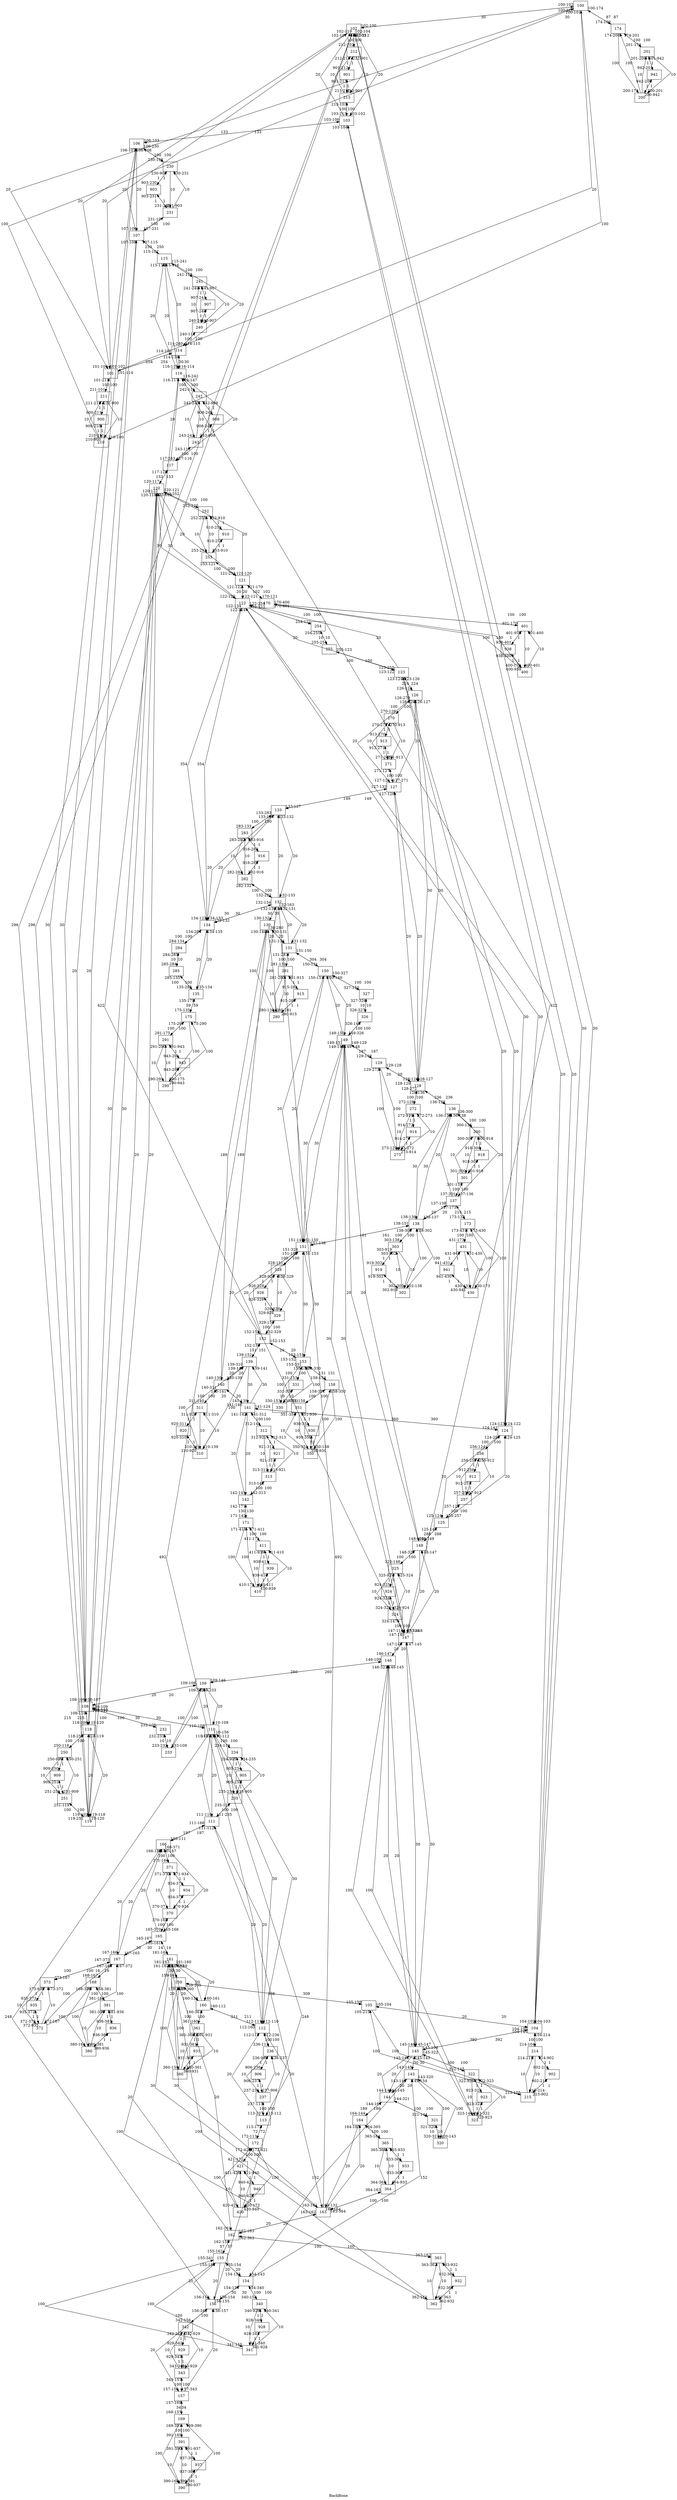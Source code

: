 digraph Test {

	/*compound=true*/
	node [shape=box];
	edge [len=3];
	overlap = scale;
	splines = false;
	label = BackBone;
	//orientation = portrait;
	/*Instantiation of nodes, required to successfully calling .get_node_list() 		(pydot) */
	
	//Backbone nodes

	100[group=S, comment=PID1 ]; 102[group=S, comment=PID1 ]; 101[group=S, comment=PID1 ]; 103[group=S, comment=PID1 ]; //Hamburg
	104[group=S, comment=PID1 ]; 105[group=S, comment=PID1 ]; //Hamburg
	106[group=S, comment=PID2 ]; 107[group=S, comment=PID2 ]; 108[group=S, comment=PID2 ]; 109[group=S, comment=PID2 ]; //Hannover
	110[group=S, comment=PID2 ]; 111[group=S, comment=PID2 ]; 112[group=S, comment=PID2 ]; 113[group=S, comment=PID2 ]; //Hannover
	114[group=S, comment=PID3 ]; 115[group=S, comment=PID3 ]; 116[group=S, comment=PID3 ]; 117[group=S, comment=PID3 ]; //Berlin
	118[group=S, comment=PID4 ]; 119[group=S, comment=PID4 ]; 120[group=S, comment=PID4 ]; 121[group=S, comment=PID4 ]; //Leipzig
	122[group=S, comment=PID4 ]; 123[group=S, comment=PID4 ]; 124[group=S, comment=PID4 ]; 125[group=S, comment=PID4 ]; //Leipzig
	126[group=S, comment=PID5 ]; 127[group=S, comment=PID5 ]; 128[group=S, comment=PID5 ]; 129[group=S, comment=PID5 ]; //Nürnberg
	130[group=S, comment=PID6 ]; 131[group=S, comment=PID6 ]; 132[group=S, comment=PID6 ]; 133[group=S, comment=PID6 ]; //München
	134[group=S, comment=PID6 ]; 135[group=S, comment=PID6 ]; //München
	136[group=S, comment=PID7 ]; 137[group=S, comment=PID7 ]; 138[group=S, comment=PID7 ]; //Ulm
	139[group=S, comment=PID8 ]; 140[group=S, comment=PID8 ]; 141[group=S, comment=PID8 ]; 142[group=S, comment=PID8 ]; //Stuttgart
	143[group=S, comment=PID9 ]; 144[group=S, comment=PID9 ]; 145[group=S, comment=PID9 ]; 146[group=S, comment=PID9 ]; //Frankfurt
	147[group=S, comment=PID9 ]; 148[group=S, comment=PID9 ]; 149[group=S, comment=PID9 ]; 150[group=S, comment=PID9 ]; //Frankfurt
	151[group=S, comment=PID9 ]; 152[group=S, comment=PID9 ]; 153[group=S, comment=PID9 ]; //Frankfurt
	154[group=S, comment=PID10 ]; 155[group=S, comment=PID10 ]; 156[group=S, comment=PID10 ]; 157[group=S, comment=PID10 ]; //182[group=S, comment=PID ]; //Köln
	158[group=S, comment=PID11 ]; //Bonn
	159[group=S, comment=PID12 ]; 160[group=S, comment=PID12 ]; 161[group=S, comment=PID12 ]; 162[group=S, comment=PID12 ]; //Essen
	163[group=S, comment=PID12 ]; 164[group=S, comment=PID12 ];//Essen
	165[group=S, comment=PID13 ]; 166[group=S, comment=PID13 ]; 167[group=S, comment=PID13 ]; //Bochum
	168[group=S, comment=PID14 ]; //Dortmund
	169[group=S, comment=PID15 ]; //Düsseldorf
	170[group=S, comment=PID16 ]; //Dresden
	171[group=S, comment=PID17 ]; //Freiburg
	172[group=S, comment=PID18 ]; //Wolfsburg
	173[group=S, comment=PID19 ]; //Augsburg
	174[group=S, comment=PID20 ]; //Kiel
	175[group=S, comment=PID21 ]; //Landshut

	//Aggregation Network
	200[group=A, comment=PID20 ]; 201[group=A, comment=PID20 ]; //Kiel
	210[group=A, comment=PID1 ]; 211[group=A, comment=PID1 ]; 212[group=A, comment=PID1 ]; 213[group=A, comment=PID1 ]; //Hamburg
	214[group=A, comment=PID1 ]; 215[group=A, comment=PID1 ]; //Hamburg
	230[group=A, comment=PID2 ]; 231[group=A, comment=PID2 ]; 232[group=A, comment=PID2 ]; 233[group=A, comment=PID2 ]; //Hannover
	234[group=A, comment=PID2 ]; 235[group=A, comment=PID2 ]; 236[group=A, comment=PID2 ]; 237[group=A, comment=PID2 ]; //Hannover
	240[group=A, comment=PID3 ]; 241[group=A, comment=PID3 ]; 242[group=A, comment=PID3 ]; 243[group=A, comment=PID3 ]; //Berlin
	250[group=A, comment=PID4 ]; 251[group=A, comment=PID4 ]; 252[group=A, comment=PID4 ]; 253[group=A, comment=PID4 ]; //Leipzig
	254[group=A, comment=PID4 ]; 255[group=A, comment=PID4 ]; 256[group=A, comment=PID4 ]; 257[group=A, comment=PID4 ]; //Leipzig
	280[group=A, comment=PID6 ]; 281[group=A, comment=PID6 ]; 282[group=A, comment=PID6 ]; 283[group=A, comment=PID6 ]; //München
	284[group=A, comment=PID6 ]; 285[group=A, comment=PID6 ]; //München
	270[group=A, comment=PID5 ]; 271[group=A, comment=PID5 ]; 272[group=A, comment=PID5 ]; 273[group=A, comment=PID5 ]; //Nürnberg
	290[group=A, comment=PID21 ]; 291[group=A, comment=PID21 ]; //Landshut
	300[group=A, comment=PID7 ]; 301[group=A, comment=PID7 ]; 302[group=A, comment=PID7 ]; 303[group=A, comment=PID7 ]; //Ulm
	310[group=A, comment=PID8 ]; 311[group=A, comment=PID8 ]; 312[group=A, comment=PID8 ]; 313[group=A, comment=PID8 ]; //Stuttgart
	320[group=A, comment=PID9 ]; 321[group=A, comment=PID9 ]; 322[group=A, comment=PID9 ]; 323[group=A, comment=PID9 ]; //Frankfurt
	324[group=A, comment=PID9 ]; 325[group=A, comment=PID9 ]; 326[group=A, comment=PID9 ]; 327[group=A, comment=PID9 ]; //Frankfurt
	328[group=A, comment=PID9 ]; 329[group=A, comment=PID9 ]; 330[group=A, comment=PID9 ]; 331[group=A, comment=PID9 ]; //Frankfurt
	340[group=A, comment=PID10 ]; 341[group=A, comment=PID10 ]; 342[group=A, comment=PID10 ]; 343[group=A, comment=PID10 ]; //Köln
	350[group=A, comment=PID11 ]; 351[group=A, comment=PID11 ]; //Bonn
	360[group=A, comment=PID12 ]; 361[group=A, comment=PID12 ]; 362[group=A, comment=PID12 ]; 363[group=A, comment=PID12 ]; //Essen
	364[group=A, comment=PID12 ]; 365[group=A, comment=PID12 ]; //Essen
	370[group=A, comment=PID13 ]; 371[group=A, comment=PID13 ]; 372[group=A, comment=PID13 ]; 373[group=A, comment=PID13 ]; //Bochum
	380[group=A, comment=PID14 ]; 381[group=A, comment=PID14 ]; //Dortmund
	390[group=A, comment=PID15 ]; 391[group=A, comment=PID15 ]; //Düsseldorf
	400[group=A, comment=PID16 ]; 401[group=A, comment=PID16 ]; //Dresden
	410[group=A, comment=PID17 ]; 411[group=A, comment=PID17 ]; //Freiburg
	420[group=A, comment=PID18 ]; 421[group=A, comment=PID18 ]; //Wolfsburg
	430[group=A, comment=PID19 ]; 431[group=A, comment=PID19 ]; //Augsburg
	
	//Vantage Points
	900[group=V, comment=PID0]; 901[group=V, comment=PID0]; 902[group=V, comment=PID0]; 903[group=V, comment=PID0]; //904[group=V, comment=PID0]; 
	905[group=V, comment=PID0]; 906[group=V, comment=PID0]; 907[group=V, comment=PID0]; 908[group=V, comment=PID0]; 
	909[group=V, comment=PID0]; 910[group=V, comment=PID0]; //911[group=V, comment=PID0]; 
	912[group=V, comment=PID0]; 913[group=V, comment=PID0]; 914[group=V, comment=PID0];
	915[group=V, comment=PID0]; 916[group=V, comment=PID0]; //917[group=V, comment=PID0]; 
	918[group=V, comment=PID0]; 919[group=V, comment=PID0]; 
	920[group=V, comment=PID0]; 921[group=V, comment=PID0]; //922[group=V, comment=PID0]; 
	923[group=V, comment=PID0]; 924[group=V, comment=PID0]; //925[group=V, comment=PID0]; 
	926[group=V, comment=PID0]; //927[group=V, comment=PID0]; 
	928[group=V, comment=PID0]; 929[group=V, comment=PID0]; 
	930[group=V, comment=PID0]; 931[group=V, comment=PID0]; 932[group=V, comment=PID0]; 933[group=V, comment=PID0]; 934[group=V, comment=PID0]; 
	935[group=V, comment=PID0]; 936[group=V, comment=PID0]; 937[group=V, comment=PID0]; 938[group=V, comment=PID0]; 939[group=V, comment=PID0];
	940[group=V, comment=PID0]; 941[group=V, comment=PID0]; 942[group=V, comment=PID0]; 943[group=V, comment=PID0]; 
	

	//Core edges

	//hamburg
	100 -> 174	[label=87,headlabel="174-100" ,alias = 1,latency=0.290];
	101 -> 114	[label=254,headlabel="114-101" ,alias = 1,latency=0.847];
	102 -> 119	[label=296,headlabel="119-102" ,alias = 1,latency=0.987];
	103 -> 106	[label=133,headlabel="106-103" ,alias = 1,latency=0.443];
	104 -> 145	[label=392,headlabel="145-104" ,alias = 1,latency=1.307];
	105 -> 159	[label=308,headlabel="159-105" ,alias = 1,latency=1.027];
	//Hannover
	106 -> 103	[label=133,headlabel="103-106" ,alias = 1,latency=0.443];
	107 -> 115	[label=250,headlabel="115-107" ,alias = 1,latency=0.833];
	108 -> 118	[label=215,headlabel="118-108" ,alias = 1,latency=0.717];
	109 -> 146	[label=260,headlabel="146-109" ,alias = 1,latency=0.867];
	110 -> 156	[label=248,headlabel="156-110" ,alias = 1,latency=0.827];
	111 -> 166	[label=197,headlabel="166-111" ,alias = 1,latency=0.657];
	112 -> 160	[label=211,headlabel="160-112" ,alias = 1,latency=0.703];
	113 -> 172	[label=72,headlabel="172-113" ,alias = 1,latency=0.240];
	//Berlin
	114 -> 101	[label=254,headlabel="101-114" ,alias = 1,latency=0.847];
	115 -> 107	[label=250,headlabel="107-115" ,alias = 1,latency=0.833];
	116 -> 147	[label=422,headlabel="147-116" ,alias = 1,latency=1.407];
	117 -> 120	[label=153,headlabel="120-117" ,alias = 1,latency=0.510];
	//Leipzig
	118 -> 108	[label=215,headlabel="108-118" ,alias = 1,latency=0.717];
	119 -> 102	[label=296,headlabel="102-119" ,alias = 1,latency=0.987];
	120 -> 117	[label=153,headlabel="117-120" ,alias = 1,latency=0.510];
	121 -> 170	[label=102,headlabel="170-121" ,alias = 1,latency=0.340];
	122 -> 134	[label=354,headlabel="134-122" ,alias = 1,latency=1.180];
	123 -> 126	[label=224,headlabel="126-123" ,alias = 1,latency=0.747];
	124 -> 141	[label=360,headlabel="141-124" ,alias = 1,latency=1.200];
	125 -> 148	[label=288,headlabel="148-125" ,alias = 1,latency=0.960];
	//Nürnberg
	126 -> 123	[label=224,headlabel="123-126" ,alias = 1,latency=0.747];
	127 -> 133	[label=149,headlabel="133-127" ,alias = 1,latency=0.497];
	128 -> 136	[label=236,headlabel="136-128" ,alias = 1,latency=0.787];
	129 -> 149	[label=187,headlabel="149-129" ,alias = 1,latency=0.623];
	//Müchen
	130 -> 140	[label=189,headlabel="140-130" ,alias = 1,latency=0.630];
	131 -> 150	[label=304,headlabel="150-131" ,alias = 1,latency=1.014];
	132 -> 163	[label=492,headlabel="163-132" ,alias = 1,latency=1.641];
	133 -> 127	[label=149,headlabel="127-133" ,alias = 1,latency=0.497];
	134 -> 122	[label=354,headlabel="122-134" ,alias = 1,latency=1.180];
	135 -> 175	[label=59,headlabel="175-135" ,alias = 1,latency=0.196];
	//Landshut
	175 -> 135	[label=59,headlabel="135-175" ,alias = 1,latency=0.196];
	//ULM
	136 -> 128	[label=236,headlabel="128-136" ,alias = 1,latency=0.787];
	137 -> 173	[label=215,headlabel="173-137" ,alias = 1,latency=0.717];
	138 -> 151	[label=161,headlabel="151-138" ,alias = 1,latency=0.537];
	//Stuttgart
	139 -> 152	[label=151,headlabel="152-139" ,alias = 1,latency=0.503];
	140 -> 130	[label=189,headlabel="130-140" ,alias = 1,latency=0.630];
	141 -> 124	[label=360,headlabel="124-141" ,alias = 1,latency=1.200];
	142 -> 171	[label=130,headlabel="171-142" ,alias = 1,latency=0.433];
	//FRANKFURT
	143 -> 154	[label=152,headlabel="154-143" ,alias = 1,latency=0.507];
	144 -> 164	[label=189,headlabel="164-144" ,alias = 1,latency=0.630];
	145 -> 104	[label=392,headlabel="104-145" ,alias = 1,latency=1.307];
	146 -> 109	[label=260,headlabel="109-146" ,alias = 1,latency=0.867];
	147 -> 116	[label=422,headlabel="116-147" ,alias = 1,latency=1.407];
	148 -> 125	[label=288,headlabel="125-148" ,alias = 1,latency=0.960];
	149 -> 129	[label=187,headlabel="129-149" ,alias = 1,latency=0.623];
	150 -> 131	[label=304,headlabel="131-150" ,alias = 1,latency=1.014];
	151 -> 138	[label=161,headlabel="138-151" ,alias = 1,latency=0.537];
	152 -> 139	[label=151,headlabel="139-152" ,alias = 1,latency=0.503];
	153 -> 158	[label=131,headlabel="158-153" ,alias = 1,latency=0.436];
	//Köln
	154 -> 143	[label=152,headlabel="143-154" ,alias = 1,latency=0.507];
	155 -> 162	[label=57,headlabel="162-155" ,alias = 1,latency=0.190];
	156 -> 110	[label=248,headlabel="110-156" ,alias = 1,latency=0.827];
	157 -> 169	[label=34,headlabel="169-157" ,alias = 1,latency=0.113];
	//BONN
	158 -> 153	[label=131,headlabel="153-158" ,alias = 1,latency=0.436];
	//ESSEN
	159 -> 105	[label=308,headlabel="105-159" ,alias = 1,latency=1.027];
	160 -> 112	[label=211,headlabel="112-160" ,alias = 1,latency=0.703];
	161 -> 165	[label=14,headlabel="165-161" ,alias = 1,latency=0.046];
	162 -> 155	[label=57,headlabel="155-162" ,alias = 1,latency=0.190];
	163 -> 132	[label=492,headlabel="132-163" ,alias = 1,latency=1.641];
	164 -> 144	[label=189,headlabel="144-164" ,alias = 1,latency=0.630];
	//BOCHUM
	165 -> 161	[label=14,headlabel="161-165" ,alias = 1,latency=0.046];
	166 -> 111	[label=197,headlabel="111-166" ,alias = 1,latency=0.657];
	167 -> 168	[label=16,headlabel="168-167" ,alias = 1,latency=0.053];
	//Dortmund
	168 -> 167	[label=16,headlabel="167-168" ,alias = 1,latency=0.053];
	//Düsseldorf
	169 -> 157	[label=34,headlabel="157-169" ,alias = 1,latency=0.113];
	//DRESDEN
	170 -> 121	[label=102,headlabel="121-170" ,alias = 1,latency=0.340];
	//FREIBURG
	171 -> 142	[label=130,headlabel="142-171" ,alias = 1,latency=0.433];
	//Wolfsburg
	172 -> 113	[label=72,headlabel="113-172" ,alias = 1,latency=0.240];
	//Augsburg
	173 -> 137	[label=215,headlabel="137-173" ,alias = 1,latency=0.717];
	//Kiel
	174 -> 100	[label=87,headlabel="100-174" ,alias = 1,latency=0.290];
	



	//Hamburg
	100 -> 101	[label=20,headlabel="101-100" ,alias=1,latency=4];
	100 -> 102	[label=30,headlabel="102-100" ,alias=1,latency=4];
	100 -> 210	[label=100,headlabel="210-100" ,alias=1,latency=4];
	210 -> 100	[label=100,headlabel="100-210" ,alias=1,latency=4];
	210 -> 211	[label=10,headlabel="211-210" ,alias=1,latency=4];
	101 -> 100	[label=20,headlabel="100-101" ,alias=1,latency=4];
	101 -> 102	[label=20,headlabel="102-101" ,alias=1,latency=4];
	101 -> 211	[label=100,headlabel="211-101" ,alias=1,latency=4];
	211 -> 210	[label=10,headlabel="210-211" ,alias=1,latency=4];
	211 -> 101	[label=100,headlabel="101-211" ,alias=1,latency=4];
	102 -> 100	[label=30,headlabel="100-102" ,alias=1,latency=4];
	102 -> 101	[label=20,headlabel="101-102" ,alias=1,latency=4];
	102 -> 103	[label=20,headlabel="103-102" ,alias=1,latency=4];
	102 -> 104	[label=30,headlabel="104-102" ,alias=1,latency=4];
	102 -> 212	[label=100,headlabel="212-102" ,alias=1,latency=4];
	212 -> 102	[label=100,headlabel="102-212" ,alias=1,latency=4];
	212 -> 213	[label=10,headlabel="213-212" ,alias=1,latency=4];
	103 -> 102	[label=20,headlabel="102-103" ,alias=1,latency=4];
	103 -> 104	[label=20,headlabel="104-103" ,alias=1,latency=4];
	103 -> 213	[label=100,headlabel="213-103" ,alias=1,latency=4];
	213 -> 212	[label=10,headlabel="212-213" ,alias=1,latency=4];
	213 -> 103	[label=100,headlabel="103-213" ,alias=1,latency=4];
	104 -> 102	[label=30,headlabel="102-104" ,alias=1,latency=4];
	104 -> 103	[label=20,headlabel="103-104" ,alias=1,latency=4];
	104 -> 105	[label=20,headlabel="105-104" ,alias=1,latency=4];
	104 -> 214	[label=100,headlabel="214-104" ,alias=1,latency=4];
	214 -> 104	[label=100,headlabel="104-214" ,alias=1,latency=4];
	214 -> 215	[label=10,headlabel="215-214" ,alias=1,latency=4];
	105 -> 104	[label=20,headlabel="104-105" ,alias=1,latency=4];
	105 -> 215	[label=100,headlabel="215-105" ,alias=1,latency=4];
	215 -> 214	[label=10,headlabel="214-215" ,alias=1,latency=4];
	215 -> 105	[label=100,headlabel="105-215" ,alias=1,latency=4];
	210 -> 900	[label=1,headlabel="900-210" ,alias=1,latency=4];
	900 -> 210	[label=1,headlabel="210-900" ,alias=1,latency=4];
	211 -> 900	[label=1,headlabel="900-211" ,alias=1,latency=4];
	900 -> 211	[label=1,headlabel="211-900" ,alias=1,latency=4];
	212 -> 901	[label=1,headlabel="901-212" ,alias=1,latency=4];
	901 -> 212	[label=1,headlabel="212-901" ,alias=1,latency=4];
	213 -> 901	[label=1,headlabel="901-213" ,alias=1,latency=4];
	901 -> 213	[label=1,headlabel="213-901" ,alias=1,latency=4];
	214 -> 902	[label=1,headlabel="902-214" ,alias=1,latency=4];
	902 -> 214	[label=1,headlabel="214-902" ,alias=1,latency=4];
	215 -> 902	[label=1,headlabel="902-215" ,alias=1,latency=4];
	902 -> 215	[label=1,headlabel="215-902" ,alias=1,latency=4];
	//Hannover
	106 -> 107	[label=20,headlabel="107-106" ,alias=1,latency=4];
	106 -> 108	[label=30,headlabel="108-106" ,alias=1,latency=4];
	106 -> 230	[label=100,headlabel="230-106" ,alias=1,latency=4];
	230 -> 106	[label=100,headlabel="106-230" ,alias=1,latency=4];
	230 -> 231	[label=10,headlabel="231-230" ,alias=1,latency=4];
	107 -> 106	[label=20,headlabel="106-107" ,alias=1,latency=4];
	107 -> 108	[label=20,headlabel="108-107" ,alias=1,latency=4];
	107 -> 231	[label=100,headlabel="231-107" ,alias=1,latency=4];
	231 -> 230	[label=10,headlabel="230-231" ,alias=1,latency=4];
	231 -> 107	[label=100,headlabel="107-231" ,alias=1,latency=4];
	108 -> 106	[label=30,headlabel="106-108" ,alias=1,latency=4];
	108 -> 107	[label=20,headlabel="107-108" ,alias=1,latency=4];
	108 -> 109	[label=20,headlabel="109-108" ,alias=1,latency=4];
	108 -> 110	[label=30,headlabel="110-108" ,alias=1,latency=4];
	108 -> 232	[label=100,headlabel="232-108" ,alias=1,latency=4];
	232 -> 108	[label=100,headlabel="108-232" ,alias=1,latency=4];
	232 -> 233	[label=10,headlabel="233-232" ,alias=1,latency=4];
	109 -> 108	[label=20,headlabel="108-109" ,alias=1,latency=4];
	109 -> 110	[label=20,headlabel="110-109" ,alias=1,latency=4];
	109 -> 233	[label=100,headlabel="233-109" ,alias=1,latency=4];
	233 -> 232	[label=10,headlabel="232-233" ,alias=1,latency=4];
	233 -> 109	[label=100,headlabel="109-233" ,alias=1,latency=4];
	110 -> 108	[label=30,headlabel="108-110" ,alias=1,latency=4];
	110 -> 109	[label=20,headlabel="109-110" ,alias=1,latency=4];
	110 -> 111	[label=20,headlabel="111-110" ,alias=1,latency=4];
	110 -> 112	[label=30,headlabel="112-110" ,alias=1,latency=4];
	110 -> 234	[label=100,headlabel="234-110" ,alias=1,latency=4];
	234 -> 110	[label=100,headlabel="110-234" ,alias=1,latency=4];
	234 -> 235	[label=10,headlabel="235-234" ,alias=1,latency=4];
	111 -> 110	[label=20,headlabel="110-111" ,alias=1,latency=4];
	111 -> 112	[label=20,headlabel="112-111" ,alias=1,latency=4];
	111 -> 235	[label=100,headlabel="235-111" ,alias=1,latency=4];
	235 -> 234	[label=10,headlabel="234-235" ,alias=1,latency=4];
	235 -> 111	[label=100,headlabel="111-235" ,alias=1,latency=4];
	112 -> 110	[label=30,headlabel="110-112" ,alias=1,latency=4];
	112 -> 111	[label=20,headlabel="111-112" ,alias=1,latency=4];
	112 -> 113	[label=20,headlabel="113-112" ,alias=1,latency=4];
	112 -> 236	[label=100,headlabel="236-112" ,alias=1,latency=4];
	236 -> 112	[label=100,headlabel="112-236" ,alias=1,latency=4];
	236 -> 237	[label=10,headlabel="237-236" ,alias=1,latency=4];
	113 -> 112	[label=20,headlabel="112-113" ,alias=1,latency=4];
	113 -> 237	[label=100,headlabel="237-113" ,alias=1,latency=4];
	237 -> 236	[label=10,headlabel="236-237" ,alias=1,latency=4];
	237 -> 113	[label=100,headlabel="113-237" ,alias=1,latency=4];
	230 -> 903	[label=1,headlabel="903-230" ,alias=1,latency=4];
	903 -> 230	[label=1,headlabel="230-903" ,alias=1,latency=4];
	231 -> 903	[label=1,headlabel="903-231" ,alias=1,latency=4];
	903 -> 231	[label=1,headlabel="231-903" ,alias=1,latency=4];
	//232 -> 904	[label=1,headlabel="904-232" ,alias=1,latency=4];
	//904 -> 232	[label=1,headlabel="232-904" ,alias=1,latency=4];
	//233 -> 904	[label=1,headlabel="904-233" ,alias=1,latency=4];
	//904 -> 233	[label=1,headlabel="233-904" ,alias=1,latency=4];
	234 -> 905	[label=1,headlabel="905-234" ,alias=1,latency=4];
	905 -> 234	[label=1,headlabel="234-905" ,alias=1,latency=4];
	235 -> 905	[label=1,headlabel="905-235" ,alias=1,latency=4];
	905 -> 235	[label=1,headlabel="235-905" ,alias=1,latency=4];
	236 -> 906	[label=1,headlabel="906-236" ,alias=1,latency=4];
	906 -> 236	[label=1,headlabel="236-906" ,alias=1,latency=4];
	237 -> 906	[label=1,headlabel="906-237" ,alias=1,latency=4];
	906 -> 237	[label=1,headlabel="237-906" ,alias=1,latency=4];
	//Berlin
	114 -> 115	[label=20,headlabel="115-114" ,alias=1,latency=4];
	114 -> 116	[label=30,headlabel="116-114" ,alias=1,latency=4];
	114 -> 240	[label=100,headlabel="240-114" ,alias=1,latency=4];
	240 -> 114	[label=100,headlabel="114-240" ,alias=1,latency=4];
	240 -> 241	[label=10,headlabel="241-240" ,alias=1,latency=4];
	115 -> 114	[label=20,headlabel="114-115" ,alias=1,latency=4];
	115 -> 116	[label=20,headlabel="116-115" ,alias=1,latency=4];
	115 -> 241	[label=100,headlabel="241-115" ,alias=1,latency=4];
	241 -> 240	[label=10,headlabel="240-241" ,alias=1,latency=4];
	241 -> 115	[label=100,headlabel="115-241" ,alias=1,latency=4];
	116 -> 114	[label=30,headlabel="114-116" ,alias=1,latency=4];
	116 -> 115	[label=20,headlabel="115-116" ,alias=1,latency=4];
	116 -> 117	[label=20,headlabel="117-116" ,alias=1,latency=4];
	116 -> 242	[label=100,headlabel="242-116" ,alias=1,latency=4];
	242 -> 116	[label=100,headlabel="116-242" ,alias=1,latency=4];
	242 -> 243	[label=10,headlabel="243-242" ,alias=1,latency=4];
	117 -> 116	[label=20,headlabel="116-117" ,alias=1,latency=4];
	117 -> 243	[label=100,headlabel="243-117" ,alias=1,latency=4];
	243 -> 242	[label=10,headlabel="242-243" ,alias=1,latency=4];
	243 -> 117	[label=100,headlabel="117-243" ,alias=1,latency=4];
	240 -> 907	[label=1,headlabel="907-240" ,alias=1,latency=4];
	907 -> 240	[label=1,headlabel="240-907" ,alias=1,latency=4];
	241 -> 907	[label=1,headlabel="907-241" ,alias=1,latency=4];
	907 -> 241	[label=1,headlabel="241-907" ,alias=1,latency=4];
	242 -> 908	[label=1,headlabel="908-242" ,alias=1,latency=4];
	908 -> 242	[label=1,headlabel="242-908" ,alias=1,latency=4];
	243 -> 908	[label=1,headlabel="908-243" ,alias=1,latency=4];
	908 -> 243	[label=1,headlabel="243-908" ,alias=1,latency=4];
	//Leipzig
	118 -> 119	[label=20,headlabel="119-118" ,alias=1,latency=4];
	118 -> 120	[label=30,headlabel="120-118" ,alias=1,latency=4];
	118 -> 250	[label=100,headlabel="250-118" ,alias=1,latency=4];
	250 -> 118	[label=100,headlabel="118-250" ,alias=1,latency=4];
	250 -> 251	[label=10,headlabel="251-250" ,alias=1,latency=4];
	119 -> 118	[label=20,headlabel="118-119" ,alias=1,latency=4];
	119 -> 120	[label=20,headlabel="120-119" ,alias=1,latency=4];
	119 -> 251	[label=100,headlabel="251-119" ,alias=1,latency=4];
	251 -> 250	[label=10,headlabel="250-251" ,alias=1,latency=4];
	251 -> 119	[label=100,headlabel="119-251" ,alias=1,latency=4];
	120 -> 118	[label=30,headlabel="118-120" ,alias=1,latency=4];
	120 -> 119	[label=20,headlabel="119-120" ,alias=1,latency=4];
	120 -> 121	[label=20,headlabel="121-120" ,alias=1,latency=4];
	120 -> 122	[label=30,headlabel="122-120" ,alias=1,latency=4];
	120 -> 252	[label=100,headlabel="252-120" ,alias=1,latency=4];
	252 -> 120	[label=100,headlabel="120-252" ,alias=1,latency=4];
	252 -> 253	[label=10,headlabel="253-252" ,alias=1,latency=4];
	121 -> 120	[label=20,headlabel="120-121" ,alias=1,latency=4];
	121 -> 122	[label=20,headlabel="122-121" ,alias=1,latency=4];
	121 -> 253	[label=100,headlabel="253-121" ,alias=1,latency=4];
	253 -> 252	[label=10,headlabel="252-253" ,alias=1,latency=4];
	253 -> 121	[label=100,headlabel="121-253" ,alias=1,latency=4];
	122 -> 120	[label=30,headlabel="120-122" ,alias=1,latency=4];
	122 -> 121	[label=20,headlabel="121-122" ,alias=1,latency=4];
	122 -> 123	[label=20,headlabel="123-122" ,alias=1,latency=4];
	122 -> 124	[label=30,headlabel="124-122" ,alias=1,latency=4];
	122 -> 254	[label=100,headlabel="254-122" ,alias=1,latency=4];
	254 -> 122	[label=100,headlabel="122-254" ,alias=1,latency=4];
	254 -> 255	[label=10,headlabel="255-254" ,alias=1,latency=4];
	123 -> 122	[label=20,headlabel="122-123" ,alias=1,latency=4];
	123 -> 124	[label=20,headlabel="124-123" ,alias=1,latency=4];
	123 -> 255	[label=100,headlabel="255-123" ,alias=1,latency=4];
	255 -> 254	[label=10,headlabel="254-255" ,alias=1,latency=4];
	255 -> 123	[label=100,headlabel="123-255" ,alias=1,latency=4];
	124 -> 122	[label=30,headlabel="122-124" ,alias=1,latency=4];
	124 -> 123	[label=20,headlabel="123-124" ,alias=1,latency=4];
	124 -> 125	[label=20,headlabel="125-124" ,alias=1,latency=4];
	124 -> 256	[label=100,headlabel="256-124" ,alias=1,latency=4];
	256 -> 124	[label=100,headlabel="124-256" ,alias=1,latency=4];
	256 -> 257	[label=10,headlabel="257-256" ,alias=1,latency=4];
	125 -> 124	[label=20,headlabel="124-125" ,alias=1,latency=4];
	125 -> 257	[label=100,headlabel="257-125" ,alias=1,latency=4];
	257 -> 256	[label=10,headlabel="256-257" ,alias=1,latency=4];
	257 -> 125	[label=100,headlabel="125-257" ,alias=1,latency=4];
	250 -> 909	[label=1,headlabel="909-250" ,alias=1,latency=4];
	909 -> 250	[label=1,headlabel="250-909" ,alias=1,latency=4];
	251 -> 909	[label=1,headlabel="909-251" ,alias=1,latency=4];
	909 -> 251	[label=1,headlabel="251-909" ,alias=1,latency=4];
	252 -> 910	[label=1,headlabel="910-252" ,alias=1,latency=4];
	910 -> 252	[label=1,headlabel="252-910" ,alias=1,latency=4];
	253 -> 910	[label=1,headlabel="910-253" ,alias=1,latency=4];
	910 -> 253	[label=1,headlabel="253-910" ,alias=1,latency=4];
	//254 -> 911	[label=1,headlabel="911-254" ,alias=1,latency=4];
	//911 -> 254	[label=1,headlabel="254-911" ,alias=1,latency=4];
	//255 -> 911	[label=1,headlabel="911-255" ,alias=1,latency=4];
	//911 -> 255	[label=1,headlabel="255-911" ,alias=1,latency=4];
	256 -> 912	[label=1,headlabel="912-256" ,alias=1,latency=4];
	912 -> 256	[label=1,headlabel="256-912" ,alias=1,latency=4];
	257 -> 912	[label=1,headlabel="912-257" ,alias=1,latency=4];
	912 -> 257	[label=1,headlabel="257-912" ,alias=1,latency=4];
	//Nürnberg
	126 -> 127	[label=20,headlabel="127-126" ,alias=1,latency=4];
	126 -> 128	[label=30,headlabel="128-126" ,alias=1,latency=4];
	126 -> 270	[label=100,headlabel="270-126" ,alias=1,latency=4];
	270 -> 126	[label=100,headlabel="126-270" ,alias=1,latency=4];
	270 -> 271	[label=10,headlabel="271-270" ,alias=1,latency=4];
	127 -> 126	[label=20,headlabel="126-127" ,alias=1,latency=4];
	127 -> 128	[label=20,headlabel="128-127" ,alias=1,latency=4];
	127 -> 271	[label=100,headlabel="271-127" ,alias=1,latency=4];
	271 -> 270	[label=10,headlabel="270-271" ,alias=1,latency=4];
	271 -> 127	[label=100,headlabel="127-271" ,alias=1,latency=4];
	128 -> 126	[label=30,headlabel="126-128" ,alias=1,latency=4];
	128 -> 127	[label=20,headlabel="127-128" ,alias=1,latency=4];
	128 -> 129	[label=20,headlabel="129-128" ,alias=1,latency=4];
	128 -> 272	[label=100,headlabel="272-128" ,alias=1,latency=4];
	272 -> 128	[label=100,headlabel="128-272" ,alias=1,latency=4];
	272 -> 273	[label=10,headlabel="273-272" ,alias=1,latency=4];
	129 -> 128	[label=20,headlabel="128-129" ,alias=1,latency=4];
	129 -> 273	[label=100,headlabel="273-129" ,alias=1,latency=4];
	273 -> 272	[label=10,headlabel="272-273" ,alias=1,latency=4];
	273 -> 129	[label=100,headlabel="129-273" ,alias=1,latency=4];
	270 -> 913	[label=1,headlabel="913-270" ,alias=1,latency=4];
	913 -> 270	[label=1,headlabel="270-913" ,alias=1,latency=4];
	271 -> 913	[label=1,headlabel="913-271" ,alias=1,latency=4];
	913 -> 271	[label=1,headlabel="271-913" ,alias=1,latency=4];
	272 -> 914	[label=1,headlabel="914-272" ,alias=1,latency=4];
	914 -> 272	[label=1,headlabel="272-914" ,alias=1,latency=4];
	273 -> 914	[label=1,headlabel="914-273" ,alias=1,latency=4];
	914 -> 273	[label=1,headlabel="273-914" ,alias=1,latency=4];
	//München
	130 -> 131	[label=20,headlabel="131-130" ,alias=1,latency=4];
	130 -> 132	[label=30,headlabel="132-130" ,alias=1,latency=4];
	130 -> 280	[label=100,headlabel="280-130" ,alias=1,latency=4];
	280 -> 130	[label=100,headlabel="130-280" ,alias=1,latency=4];
	280 -> 281	[label=10,headlabel="281-280" ,alias=1,latency=4];
	131 -> 130	[label=20,headlabel="130-131" ,alias=1,latency=4];
	131 -> 132	[label=20,headlabel="132-131" ,alias=1,latency=4];
	131 -> 281	[label=100,headlabel="281-131" ,alias=1,latency=4];
	281 -> 280	[label=10,headlabel="280-281" ,alias=1,latency=4];
	281 -> 131	[label=100,headlabel="131-281" ,alias=1,latency=4];
	132 -> 130	[label=30,headlabel="130-132" ,alias=1,latency=4];
	132 -> 131	[label=20,headlabel="131-132" ,alias=1,latency=4];
	132 -> 133	[label=20,headlabel="133-132" ,alias=1,latency=4];
	132 -> 134	[label=30,headlabel="134-132" ,alias=1,latency=4];
	132 -> 282	[label=100,headlabel="282-132" ,alias=1,latency=4];
	282 -> 132	[label=100,headlabel="132-282" ,alias=1,latency=4];
	282 -> 283	[label=10,headlabel="283-282" ,alias=1,latency=4];
	133 -> 132	[label=20,headlabel="132-133" ,alias=1,latency=4];
	133 -> 134	[label=20,headlabel="134-133" ,alias=1,latency=4];
	133 -> 283	[label=100,headlabel="283-133" ,alias=1,latency=4];
	283 -> 282	[label=10,headlabel="282-283" ,alias=1,latency=4];
	283 -> 133	[label=100,headlabel="133-283" ,alias=1,latency=4];
	134 -> 132	[label=30,headlabel="132-134" ,alias=1,latency=4];
	134 -> 133	[label=20,headlabel="133-134" ,alias=1,latency=4];
	134 -> 135	[label=20,headlabel="135-134" ,alias=1,latency=4];
	134 -> 284	[label=100,headlabel="284-134" ,alias=1,latency=4];
	284 -> 134	[label=100,headlabel="134-284" ,alias=1,latency=4];
	284 -> 285	[label=10,headlabel="285-284" ,alias=1,latency=4];
	135 -> 134	[label=20,headlabel="134-135" ,alias=1,latency=4];
	135 -> 285	[label=100,headlabel="285-135" ,alias=1,latency=4];
	285 -> 284	[label=10,headlabel="284-285" ,alias=1,latency=4];
	285 -> 135	[label=100,headlabel="135-285" ,alias=1,latency=4];
	280 -> 915	[label=1,headlabel="915-280" ,alias=1,latency=4];
	915 -> 280	[label=1,headlabel="280-915" ,alias=1,latency=4];
	281 -> 915	[label=1,headlabel="915-281" ,alias=1,latency=4];
	915 -> 281	[label=1,headlabel="281-915" ,alias=1,latency=4];
	282 -> 916	[label=1,headlabel="916-282" ,alias=1,latency=4];
	916 -> 282	[label=1,headlabel="282-916" ,alias=1,latency=4];
	283 -> 916	[label=1,headlabel="916-283" ,alias=1,latency=4];
	916 -> 283	[label=1,headlabel="283-916" ,alias=1,latency=4];
	//284 -> 917	[label=1,headlabel="917-284" ,alias=1,latency=4];
	//917 -> 284	[label=1,headlabel="284-917" ,alias=1,latency=4];
	//285 -> 917	[label=1,headlabel="917-285" ,alias=1,latency=4];
	//917 -> 285	[label=1,headlabel="285-917" ,alias=1,latency=4];
	//Ulm
	136 -> 137	[label=20,headlabel="137-136" ,alias=1,latency=4];
	136 -> 138	[label=30,headlabel="138-136" ,alias=1,latency=4];
	136 -> 300	[label=100,headlabel="300-136" ,alias=1,latency=4];
	300 -> 136	[label=100,headlabel="136-300" ,alias=1,latency=4];
	300 -> 301	[label=10,headlabel="301-300" ,alias=1,latency=4];
	137 -> 136	[label=20,headlabel="136-137" ,alias=1,latency=4];
	137 -> 138	[label=20,headlabel="138-137" ,alias=1,latency=4];
	137 -> 301	[label=100,headlabel="301-137" ,alias=1,latency=4];
	301 -> 300	[label=10,headlabel="300-301" ,alias=1,latency=4];
	301 -> 137	[label=100,headlabel="137-301" ,alias=1,latency=4];
	138 -> 137	[label=20,headlabel="137-138" ,alias=1,latency=4];
	138 -> 136	[label=30,headlabel="136-138" ,alias=1,latency=4];
	138 -> 302	[label=100,headlabel="302-138" ,alias=1,latency=4];
	138 -> 303	[label=100,headlabel="303-138" ,alias=1,latency=4];
	302 -> 138	[label=100,headlabel="138-302" ,alias=1,latency=4];
	302 -> 303	[label=10,headlabel="303-302" ,alias=1,latency=4];
	303 -> 302	[label=10,headlabel="302-303" ,alias=1,latency=4];
	303 -> 138	[label=100,headlabel="138-303" ,alias=1,latency=4];
	300 -> 918	[label=1,headlabel="918-300" ,alias=1,latency=4];
	918 -> 300	[label=1,headlabel="300-918" ,alias=1,latency=4];
	301 -> 918	[label=1,headlabel="918-301" ,alias=1,latency=4];
	918 -> 301	[label=1,headlabel="301-918" ,alias=1,latency=4];
	302 -> 919	[label=1,headlabel="919-302" ,alias=1,latency=4];
	919 -> 302	[label=1,headlabel="302-919" ,alias=1,latency=4];
	303 -> 919	[label=1,headlabel="919-303" ,alias=1,latency=4];
	919 -> 303	[label=1,headlabel="303-919" ,alias=1,latency=4];
	//Stuttgart
	139 -> 140	[label=20,headlabel="140-139" ,alias=1,latency=4];
	139 -> 141	[label=30,headlabel="141-139" ,alias=1,latency=4];
	139 -> 310	[label=100,headlabel="310-139" ,alias=1,latency=4];
	310 -> 139	[label=100,headlabel="139-310" ,alias=1,latency=4];
	310 -> 311	[label=10,headlabel="311-310" ,alias=1,latency=4];
	140 -> 139	[label=20,headlabel="139-140" ,alias=1,latency=4];
	140 -> 141	[label=20,headlabel="141-140" ,alias=1,latency=4];
	140 -> 311	[label=100,headlabel="311-140" ,alias=1,latency=4];
	311 -> 310	[label=10,headlabel="310-311" ,alias=1,latency=4];
	311 -> 140	[label=100,headlabel="140-311" ,alias=1,latency=4];
	141 -> 139	[label=30,headlabel="139-141" ,alias=1,latency=4];
	141 -> 140	[label=20,headlabel="140-141" ,alias=1,latency=4];
	141 -> 142	[label=20,headlabel="142-141" ,alias=1,latency=4];
	141 -> 312	[label=100,headlabel="312-141" ,alias=1,latency=4];
	312 -> 141	[label=100,headlabel="141-312" ,alias=1,latency=4];
	312 -> 313	[label=10,headlabel="313-312" ,alias=1,latency=4];
	142 -> 141	[label=20,headlabel="141-142" ,alias=1,latency=4];
	142 -> 313	[label=100,headlabel="313-142" ,alias=1,latency=4];
	313 -> 312	[label=10,headlabel="312-313" ,alias=1,latency=4];
	313 -> 142	[label=100,headlabel="142-313" ,alias=1,latency=4];
	310 -> 920	[label=1,headlabel="920-310" ,alias=1,latency=4];
	920 -> 310	[label=1,headlabel="310-920" ,alias=1,latency=4];
	311 -> 920	[label=1,headlabel="920-311" ,alias=1,latency=4];
	920 -> 311	[label=1,headlabel="311-920" ,alias=1,latency=4];
	312 -> 921	[label=1,headlabel="921-312" ,alias=1,latency=4];
	921 -> 312	[label=1,headlabel="312-921" ,alias=1,latency=4];
	313 -> 921	[label=1,headlabel="921-313" ,alias=1,latency=4];
	921 -> 313	[label=1,headlabel="313-921" ,alias=1,latency=4];
	//Frankfurt
	143 -> 144	[label=20,headlabel="144-143" ,alias=1,latency=4];
	143 -> 145	[label=30,headlabel="145-143" ,alias=1,latency=4];
	143 -> 320	[label=100,headlabel="320-143" ,alias=1,latency=4];
	320 -> 143	[label=100,headlabel="143-320" ,alias=1,latency=4];
	320 -> 321	[label=10,headlabel="321-320" ,alias=1,latency=4];
	144 -> 143	[label=20,headlabel="143-144" ,alias=1,latency=4];
	144 -> 145	[label=20,headlabel="145-144" ,alias=1,latency=4];
	144 -> 321	[label=100,headlabel="321-144" ,alias=1,latency=4];
	321 -> 320	[label=10,headlabel="320-321" ,alias=1,latency=4];
	321 -> 144	[label=100,headlabel="144-321" ,alias=1,latency=4];
	145 -> 143	[label=30,headlabel="143-145" ,alias=1,latency=4];
	145 -> 144	[label=20,headlabel="144-145" ,alias=1,latency=4];
	145 -> 146	[label=20,headlabel="146-145" ,alias=1,latency=4];
	145 -> 147	[label=30,headlabel="147-145" ,alias=1,latency=4];
	145 -> 322	[label=100,headlabel="322-145" ,alias=1,latency=4];
	322 -> 145	[label=100,headlabel="145-322" ,alias=1,latency=4];
	322 -> 323	[label=10,headlabel="323-322" ,alias=1,latency=4];
	146 -> 145	[label=20,headlabel="145-146" ,alias=1,latency=4];
	146 -> 147	[label=20,headlabel="147-146" ,alias=1,latency=4];
	146 -> 323	[label=100,headlabel="323-146" ,alias=1,latency=4];
	323 -> 322	[label=10,headlabel="322-323" ,alias=1,latency=4];
	323 -> 146	[label=100,headlabel="146-323" ,alias=1,latency=4];
	147 -> 145	[label=30,headlabel="145-147" ,alias=1,latency=4];
	147 -> 148	[label=20,headlabel="148-147" ,alias=1,latency=4];
	147 -> 146	[label=20,headlabel="146-147" ,alias=1,latency=4];
	147 -> 149	[label=30,headlabel="149-147" ,alias=1,latency=4];
	147 -> 324	[label=100,headlabel="324-147" ,alias=1,latency=4];
	324 -> 147	[label=100,headlabel="147-324" ,alias=1,latency=4];
	324 -> 325	[label=10,headlabel="325-324" ,alias=1,latency=4];
	148 -> 147	[label=20,headlabel="147-148" ,alias=1,latency=4];
	148 -> 149	[label=20,headlabel="149-148" ,alias=1,latency=4];
	148 -> 325	[label=100,headlabel="325-148" ,alias=1,latency=4];
	325 -> 324	[label=10,headlabel="324-325" ,alias=1,latency=4];
	325 -> 148	[label=100,headlabel="148-325" ,alias=1,latency=4];
	149 -> 147	[label=30,headlabel="147-149" ,alias=1,latency=4];
	149 -> 148	[label=20,headlabel="148-149" ,alias=1,latency=4];
	149 -> 150	[label=20,headlabel="150-149" ,alias=1,latency=4];
	149 -> 151	[label=30,headlabel="151-149" ,alias=1,latency=4];
	149 -> 326	[label=100,headlabel="326-149" ,alias=1,latency=4];
	326 -> 149	[label=100,headlabel="149-326" ,alias=1,latency=4];
	326 -> 327	[label=10,headlabel="327-326" ,alias=1,latency=4];
	150 -> 149	[label=20,headlabel="149-150" ,alias=1,latency=4];
	150 -> 151	[label=20,headlabel="151-150" ,alias=1,latency=4];
	150 -> 327	[label=100,headlabel="327-150" ,alias=1,latency=4];
	327 -> 326	[label=10,headlabel="326-327" ,alias=1,latency=4];
	327 -> 150	[label=100,headlabel="150-327" ,alias=1,latency=4];
	151 -> 149	[label=30,headlabel="149-151" ,alias=1,latency=4];
	151 -> 150	[label=20,headlabel="150-151" ,alias=1,latency=4];
	151 -> 152	[label=20,headlabel="152-151" ,alias=1,latency=4];
	151 -> 153	[label=30,headlabel="153-151" ,alias=1,latency=4];
	151 -> 328	[label=100,headlabel="328-151" ,alias=1,latency=4];
	328 -> 151	[label=100,headlabel="151-328" ,alias=1,latency=4];
	328 -> 329	[label=10,headlabel="329-328" ,alias=1,latency=4];
	152 -> 151	[label=20,headlabel="151-152" ,alias=1,latency=4];
	152 -> 153	[label=20,headlabel="153-152" ,alias=1,latency=4];
	152 -> 329	[label=100,headlabel="329-152" ,alias=1,latency=4];
	329 -> 328	[label=10,headlabel="328-329" ,alias=1,latency=4];
	329 -> 152	[label=100,headlabel="152-329" ,alias=1,latency=4];
	153 -> 151	[label=30,headlabel="151-153" ,alias=1,latency=4];
	153 -> 152	[label=20,headlabel="152-153" ,alias=1,latency=4];
	153 -> 330	[label=100,headlabel="330-153" ,alias=1,latency=4];
	153 -> 331	[label=100,headlabel="331-153" ,alias=1,latency=4];
	330 -> 153	[label=100,headlabel="153-330" ,alias=1,latency=4];
	330 -> 331	[label=10,headlabel="331-330" ,alias=1,latency=4];
	331 -> 153	[label=100,headlabel="153-331" ,alias=1,latency=4];
	331 -> 330	[label=10,headlabel="330-331" ,alias=1,latency=4];
	//320 -> 922	[label=1,headlabel="922-320" ,alias=1,latency=4];
	//922 -> 320	[label=1,headlabel="320-922" ,alias=1,latency=4];
	//321 -> 922	[label=1,headlabel="922-321" ,alias=1,latency=4];
	//922 -> 321	[label=1,headlabel="321-922" ,alias=1,latency=4];
	322 -> 923	[label=1,headlabel="923-322" ,alias=1,latency=4];
	923 -> 322	[label=1,headlabel="322-923" ,alias=1,latency=4];
	323 -> 923	[label=1,headlabel="923-323" ,alias=1,latency=4];
	923 -> 323	[label=1,headlabel="323-923" ,alias=1,latency=4];
	324 -> 924	[label=1,headlabel="924-324" ,alias=1,latency=4];
	924 -> 324	[label=1,headlabel="324-924" ,alias=1,latency=4];
	325 -> 924	[label=1,headlabel="924-325" ,alias=1,latency=4];
	924 -> 325	[label=1,headlabel="325-924" ,alias=1,latency=4];
	//326 -> 925	[label=1,headlabel="925-326" ,alias=1,latency=4];
	//925 -> 326	[label=1,headlabel="326-925" ,alias=1,latency=4];
	//327 -> 925	[label=1,headlabel="925-327" ,alias=1,latency=4];
	//925 -> 327	[label=1,headlabel="327-925" ,alias=1,latency=4];
	328 -> 926	[label=1,headlabel="926-328" ,alias=1,latency=4];
	926 -> 328	[label=1,headlabel="328-926" ,alias=1,latency=4];
	329 -> 926	[label=1,headlabel="926-329" ,alias=1,latency=4];
	926 -> 329	[label=1,headlabel="329-926" ,alias=1,latency=4];
	//330 -> 927	[label=1,headlabel="927-330" ,alias=1,latency=4];
	//927 -> 330	[label=1,headlabel="330-927" ,alias=1,latency=4];
	//331 -> 927	[label=1,headlabel="927-331" ,alias=1,latency=4];
	//927 -> 331	[label=1,headlabel="331-927" ,alias=1,latency=4];
	//Köln
	154 -> 155	[label=20,headlabel="155-154" ,alias=1,latency=4];
	154 -> 156	[label=30,headlabel="156-154" ,alias=1,latency=4];
	154 -> 340	[label=100,headlabel="340-154" ,alias=1,latency=4];
	340 -> 154	[label=100,headlabel="154-340" ,alias=1,latency=4];
	340 -> 341	[label=10,headlabel="341-340" ,alias=1,latency=4];
	155 -> 154	[label=20,headlabel="154-155" ,alias=1,latency=4];
	155 -> 156	[label=20,headlabel="156-155" ,alias=1,latency=4];
	155 -> 341	[label=100,headlabel="341-155" ,alias=1,latency=4];
	341 -> 340	[label=10,headlabel="340-341" ,alias=1,latency=4];
	341 -> 155	[label=100,headlabel="155-341" ,alias=1,latency=4];
	156 -> 154	[label=30,headlabel="154-156" ,alias=1,latency=4];
	156 -> 155	[label=20,headlabel="155-156" ,alias=1,latency=4];
	156 -> 157	[label=20,headlabel="157-156" ,alias=1,latency=4];
	156 -> 342	[label=100,headlabel="342-156" ,alias=1,latency=4];
	342 -> 156	[label=100,headlabel="156-342" ,alias=1,latency=4];
	342 -> 343	[label=10,headlabel="343-342" ,alias=1,latency=4];
	157 -> 156	[label=20,headlabel="156-157" ,alias=1,latency=4];
	157 -> 343	[label=100,headlabel="343-157" ,alias=1,latency=4];
	343 -> 342	[label=10,headlabel="342-343" ,alias=1,latency=4];
	343 -> 157	[label=100,headlabel="157-343" ,alias=1,latency=4];
	340 -> 928	[label=1,headlabel="928-340" ,alias=1,latency=4];
	928 -> 340	[label=1,headlabel="340-928" ,alias=1,latency=4];
	341 -> 928	[label=1,headlabel="928-341" ,alias=1,latency=4];
	928 -> 341	[label=1,headlabel="341-928" ,alias=1,latency=4];
	342 -> 929	[label=1,headlabel="929-342" ,alias=1,latency=4];
	929 -> 342	[label=1,headlabel="342-929" ,alias=1,latency=4];
	343 -> 929	[label=1,headlabel="929-343" ,alias=1,latency=4];
	929 -> 343	[label=1,headlabel="343-929" ,alias=1,latency=4];
	//Bonn
	158 -> 350	[label=100,headlabel="350-158" ,alias=1,latency=4];
	158 -> 351	[label=100,headlabel="351-158" ,alias=1,latency=4];
	350 -> 158	[label=100,headlabel="158-350" ,alias=1,latency=4];
	350 -> 351	[label=10,headlabel="351-350" ,alias=1,latency=4];
	351 -> 158	[label=100,headlabel="158-351" ,alias=1,latency=4];
	351 -> 350	[label=10,headlabel="350-351" ,alias=1,latency=4];
	350 -> 930	[label=1,headlabel="930-350" ,alias=1,latency=4];
	930 -> 350	[label=1,headlabel="350-930" ,alias=1,latency=4];
	351 -> 930	[label=1,headlabel="930-351" ,alias=1,latency=4];
	930 -> 351	[label=1,headlabel="351-930" ,alias=1,latency=4];
	//Essen
	159 -> 160	[label=20,headlabel="160-159" ,alias=1,latency=4];
	159 -> 161	[label=30,headlabel="161-159" ,alias=1,latency=4];
	159 -> 360	[label=100,headlabel="360-159" ,alias=1,latency=4];
	360 -> 159	[label=100,headlabel="159-360" ,alias=1,latency=4];
	360 -> 361	[label=10,headlabel="361-360" ,alias=1,latency=4];
	160 -> 159	[label=20,headlabel="159-160" ,alias=1,latency=4];
	160 -> 161	[label=20,headlabel="161-160" ,alias=1,latency=4];
	160 -> 361	[label=100,headlabel="361-160" ,alias=1,latency=4];
	361 -> 360	[label=10,headlabel="360-361" ,alias=1,latency=4];
	361 -> 160	[label=100,headlabel="160-361" ,alias=1,latency=4];
	161 -> 159	[label=30,headlabel="159-161" ,alias=1,latency=4];
	161 -> 160	[label=20,headlabel="160-161" ,alias=1,latency=4];
	161 -> 162	[label=20,headlabel="162-161" ,alias=1,latency=4];
	161 -> 163	[label=30,headlabel="163-161" ,alias=1,latency=4];
	161 -> 362	[label=100,headlabel="362-161" ,alias=1,latency=4];
	362 -> 161	[label=100,headlabel="161-362" ,alias=1,latency=4];
	362 -> 363	[label=10,headlabel="363-362" ,alias=1,latency=4];
	162 -> 161	[label=20,headlabel="161-162" ,alias=1,latency=4];
	162 -> 163	[label=20,headlabel="163-162" ,alias=1,latency=4];
	162 -> 363	[label=100,headlabel="363-162" ,alias=1,latency=4];
	363 -> 362	[label=10,headlabel="362-363" ,alias=1,latency=4];
	363 -> 162	[label=100,headlabel="162-363" ,alias=1,latency=4];
	163 -> 161	[label=30,headlabel="161-163" ,alias=1,latency=4];
	163 -> 162	[label=20,headlabel="162-163" ,alias=1,latency=4];
	163 -> 164	[label=20,headlabel="164-163" ,alias=1,latency=4];
	163 -> 364	[label=100,headlabel="364-163" ,alias=1,latency=4];
	364 -> 163	[label=100,headlabel="163-364" ,alias=1,latency=4];
	364 -> 365	[label=10,headlabel="365-364" ,alias=1,latency=4];
	164 -> 163	[label=20,headlabel="163-164" ,alias=1,latency=4];
	164 -> 365	[label=100,headlabel="365-164" ,alias=1,latency=4];
	365 -> 364	[label=10,headlabel="364-365" ,alias=1,latency=4];
	365 -> 164	[label=100,headlabel="164-365" ,alias=1,latency=4];
	360 -> 931	[label=1,headlabel="931-360" ,alias=1,latency=4];
	931 -> 360	[label=1,headlabel="360-931" ,alias=1,latency=4];
	361 -> 931	[label=1,headlabel="931-361" ,alias=1,latency=4];
	931 -> 361	[label=1,headlabel="361-931" ,alias=1,latency=4];
	362 -> 932	[label=1,headlabel="932-362" ,alias=1,latency=4];
	932 -> 362	[label=1,headlabel="362-932" ,alias=1,latency=4];
	363 -> 932	[label=1,headlabel="932-363" ,alias=1,latency=4];
	932 -> 363	[label=1,headlabel="363-932" ,alias=1,latency=4];
	364 -> 933	[label=1,headlabel="933-364" ,alias=1,latency=4];
	933 -> 364	[label=1,headlabel="364-933" ,alias=1,latency=4];
	365 -> 933	[label=1,headlabel="933-365" ,alias=1,latency=4];
	933 -> 365	[label=1,headlabel="365-933" ,alias=1,latency=4];
	//Bochum
	165 -> 166	[label=20,headlabel="166-165" ,alias=1,latency=4];
	165 -> 167	[label=30,headlabel="167-165" ,alias=1,latency=4];
	165 -> 370	[label=100,headlabel="370-165" ,alias=1,latency=4];
	370 -> 165	[label=100,headlabel="165-370" ,alias=1,latency=4];
	370 -> 371	[label=10,headlabel="371-370" ,alias=1,latency=4];
	166 -> 165	[label=20,headlabel="165-166" ,alias=1,latency=4];
	166 -> 167	[label=20,headlabel="167-166" ,alias=1,latency=4];
	166 -> 371	[label=100,headlabel="371-166" ,alias=1,latency=4];
	371 -> 370	[label=10,headlabel="370-371" ,alias=1,latency=4];
	371 -> 166	[label=100,headlabel="166-371" ,alias=1,latency=4];
	167 -> 166	[label=20,headlabel="166-167" ,alias=1,latency=4];
	167 -> 165	[label=30,headlabel="165-167" ,alias=1,latency=4];
	167 -> 372	[label=100,headlabel="372-167" ,alias=1,latency=4];
	167 -> 373	[label=100,headlabel="373-167" ,alias=1,latency=4];
	372 -> 167	[label=100,headlabel="167-372" ,alias=1,latency=4];
	372 -> 373	[label=10,headlabel="373-372" ,alias=1,latency=4];
	373 -> 372	[label=10,headlabel="372-373" ,alias=1,latency=4];
	373 -> 167	[label=100,headlabel="167-373" ,alias=1,latency=4];
	370 -> 934	[label=1,headlabel="934-370" ,alias=1,latency=4];
	934 -> 370	[label=1,headlabel="370-934" ,alias=1,latency=4];
	371 -> 934	[label=1,headlabel="934-371" ,alias=1,latency=4];
	934 -> 371	[label=1,headlabel="371-934" ,alias=1,latency=4];
	372 -> 935	[label=1,headlabel="935-372" ,alias=1,latency=4];
	935 -> 372	[label=1,headlabel="372-935" ,alias=1,latency=4];
	373 -> 935	[label=1,headlabel="935-373" ,alias=1,latency=4];
	935 -> 373	[label=1,headlabel="373-935" ,alias=1,latency=4];
	//Dortmund
	168 -> 380	[label=100,headlabel="380-168" ,alias=1,latency=4];
	168 -> 381	[label=100,headlabel="381-168" ,alias=1,latency=4];
	380 -> 168	[label=100,headlabel="168-380" ,alias=1,latency=4];
	380 -> 381	[label=10,headlabel="381-380" ,alias=1,latency=4];
	381 -> 168	[label=100,headlabel="168-381" ,alias=1,latency=4];
	381 -> 380	[label=10,headlabel="380-381" ,alias=1,latency=4];
	380 -> 936	[label=1,headlabel="936-380" ,alias=1,latency=4];
	936 -> 380	[label=1,headlabel="380-936" ,alias=1,latency=4];
	381 -> 936	[label=1,headlabel="936-381" ,alias=1,latency=4];
	936 -> 381	[label=1,headlabel="381-936" ,alias=1,latency=4];
	//Düsseldorf
	169 -> 390	[label=100,headlabel="390-169" ,alias=1,latency=4];
	169 -> 391	[label=100,headlabel="391-169" ,alias=1,latency=4];
	390 -> 169	[label=100,headlabel="169-390" ,alias=1,latency=4];
	390 -> 391	[label=10,headlabel="391-390" ,alias=1,latency=4];
	391 -> 169	[label=100,headlabel="169-391" ,alias=1,latency=4];
	391 -> 390	[label=10,headlabel="390-391" ,alias=1,latency=4];
	390 -> 937	[label=1,headlabel="937-390" ,alias=1,latency=4];
	937 -> 390	[label=1,headlabel="390-937" ,alias=1,latency=4];
	391 -> 937	[label=1,headlabel="937-391" ,alias=1,latency=4];
	937 -> 391	[label=1,headlabel="391-937" ,alias=1,latency=4];
	//Dresden
	170 -> 400	[label=100,headlabel="400-170" ,alias=1,latency=4];
	170 -> 401	[label=100,headlabel="401-170" ,alias=1,latency=4];
	400 -> 170	[label=100,headlabel="170-400" ,alias=1,latency=4];
	400 -> 401	[label=10,headlabel="401-400" ,alias=1,latency=4];
	401 -> 170	[label=100,headlabel="170-401" ,alias=1,latency=4];
	401 -> 400	[label=10,headlabel="400-401" ,alias=1,latency=4];
	400 -> 938	[label=1,headlabel="938-400" ,alias=1,latency=4];
	938 -> 400	[label=1,headlabel="400-938" ,alias=1,latency=4];
	401 -> 938	[label=1,headlabel="938-401" ,alias=1,latency=4];
	938 -> 401	[label=1,headlabel="401-938" ,alias=1,latency=4];
	//Freiburg
	171 -> 410	[label=100,headlabel="410-171" ,alias=1,latency=4];
	171 -> 411	[label=100,headlabel="411-171" ,alias=1,latency=4];
	410 -> 171	[label=100,headlabel="171-410" ,alias=1,latency=4];
	410 -> 411	[label=10,headlabel="411-410" ,alias=1,latency=4];
	411 -> 171	[label=100,headlabel="171-411" ,alias=1,latency=4];
	411 -> 410	[label=10,headlabel="410-411" ,alias=1,latency=4];
	410 -> 939	[label=1,headlabel="939-410" ,alias=1,latency=4];
	939 -> 410	[label=1,headlabel="410-939" ,alias=1,latency=4];
	411 -> 939	[label=1,headlabel="939-411" ,alias=1,latency=4];
	939 -> 411	[label=1,headlabel="411-939" ,alias=1,latency=4];
	//Wolfsburg
	172 -> 420	[label=100,headlabel="420-172" ,alias=1,latency=4];
	172 -> 421	[label=100,headlabel="421-172" ,alias=1,latency=4];
	420 -> 172	[label=100,headlabel="172-420" ,alias=1,latency=4];
	420 -> 421	[label=10,headlabel="421-420" ,alias=1,latency=4];
	421 -> 172	[label=100,headlabel="172-421" ,alias=1,latency=4];
	421 -> 420	[label=10,headlabel="420-421" ,alias=1,latency=4];
	420 -> 940	[label=1,headlabel="940-420" ,alias=1,latency=4];
	940 -> 420	[label=1,headlabel="420-940" ,alias=1,latency=4];
	421 -> 940	[label=1,headlabel="940-421" ,alias=1,latency=4];
	940 -> 421	[label=1,headlabel="421-940" ,alias=1,latency=4];
	//Augsburg
	173 -> 430	[label=100,headlabel="430-173" ,alias=1,latency=4];
	173 -> 431	[label=100,headlabel="431-173" ,alias=1,latency=4];
	430 -> 173	[label=100,headlabel="173-430" ,alias=1,latency=4];
	430 -> 431	[label=10,headlabel="431-430" ,alias=1,latency=4];
	431 -> 173	[label=100,headlabel="173-431" ,alias=1,latency=4];
	431 -> 430	[label=10,headlabel="430-431" ,alias=1,latency=4];
	430 -> 941	[label=1,headlabel="941-430" ,alias=1,latency=4];
	941 -> 430	[label=1,headlabel="430-941" ,alias=1,latency=4];
	431 -> 941	[label=1,headlabel="941-431" ,alias=1,latency=4];
	941 -> 431	[label=1,headlabel="431-941" ,alias=1,latency=4];
	//Kiel
	174 -> 200	[label=100,headlabel="200-174" ,alias=1,latency=4];
	174 -> 201	[label=100,headlabel="201-174" ,alias=1,latency=4];
	200 -> 174	[label=100,headlabel="174-200" ,alias=1,latency=4];
	200 -> 201	[label=10,headlabel="201-200" ,alias=1,latency=4];
	201 -> 174	[label=100,headlabel="174-201" ,alias=1,latency=4];
	201 -> 200	[label=10,headlabel="200-201" ,alias=1,latency=4];
	200 -> 942	[label=1,headlabel="942-200" ,alias=1,latency=4];
	942 -> 200	[label=1,headlabel="200-942" ,alias=1,latency=4];
	201 -> 942	[label=1,headlabel="942-201" ,alias=1,latency=4];
	942 -> 201	[label=1,headlabel="201-942" ,alias=1,latency=4];
	//Landshut
	175 -> 290	[label=100,headlabel="290-175" ,alias=1,latency=4];
	175 -> 291	[label=100,headlabel="291-175" ,alias=1,latency=4];
	290 -> 175	[label=100,headlabel="175-290" ,alias=1,latency=4];
	290 -> 291	[label=10,headlabel="291-290" ,alias=1,latency=4];
	291 -> 175	[label=100,headlabel="175-291" ,alias=1,latency=4];
	291 -> 290	[label=10,headlabel="290-291" ,alias=1,latency=4];
	290 -> 943	[label=1,headlabel="943-290" ,alias=1,latency=4];
	943 -> 290	[label=1,headlabel="290-943" ,alias=1,latency=4];
	291 -> 943	[label=1,headlabel="943-291" ,alias=1,latency=4];
	943 -> 291	[label=1,headlabel="291-943" ,alias=1,latency=4];
}

